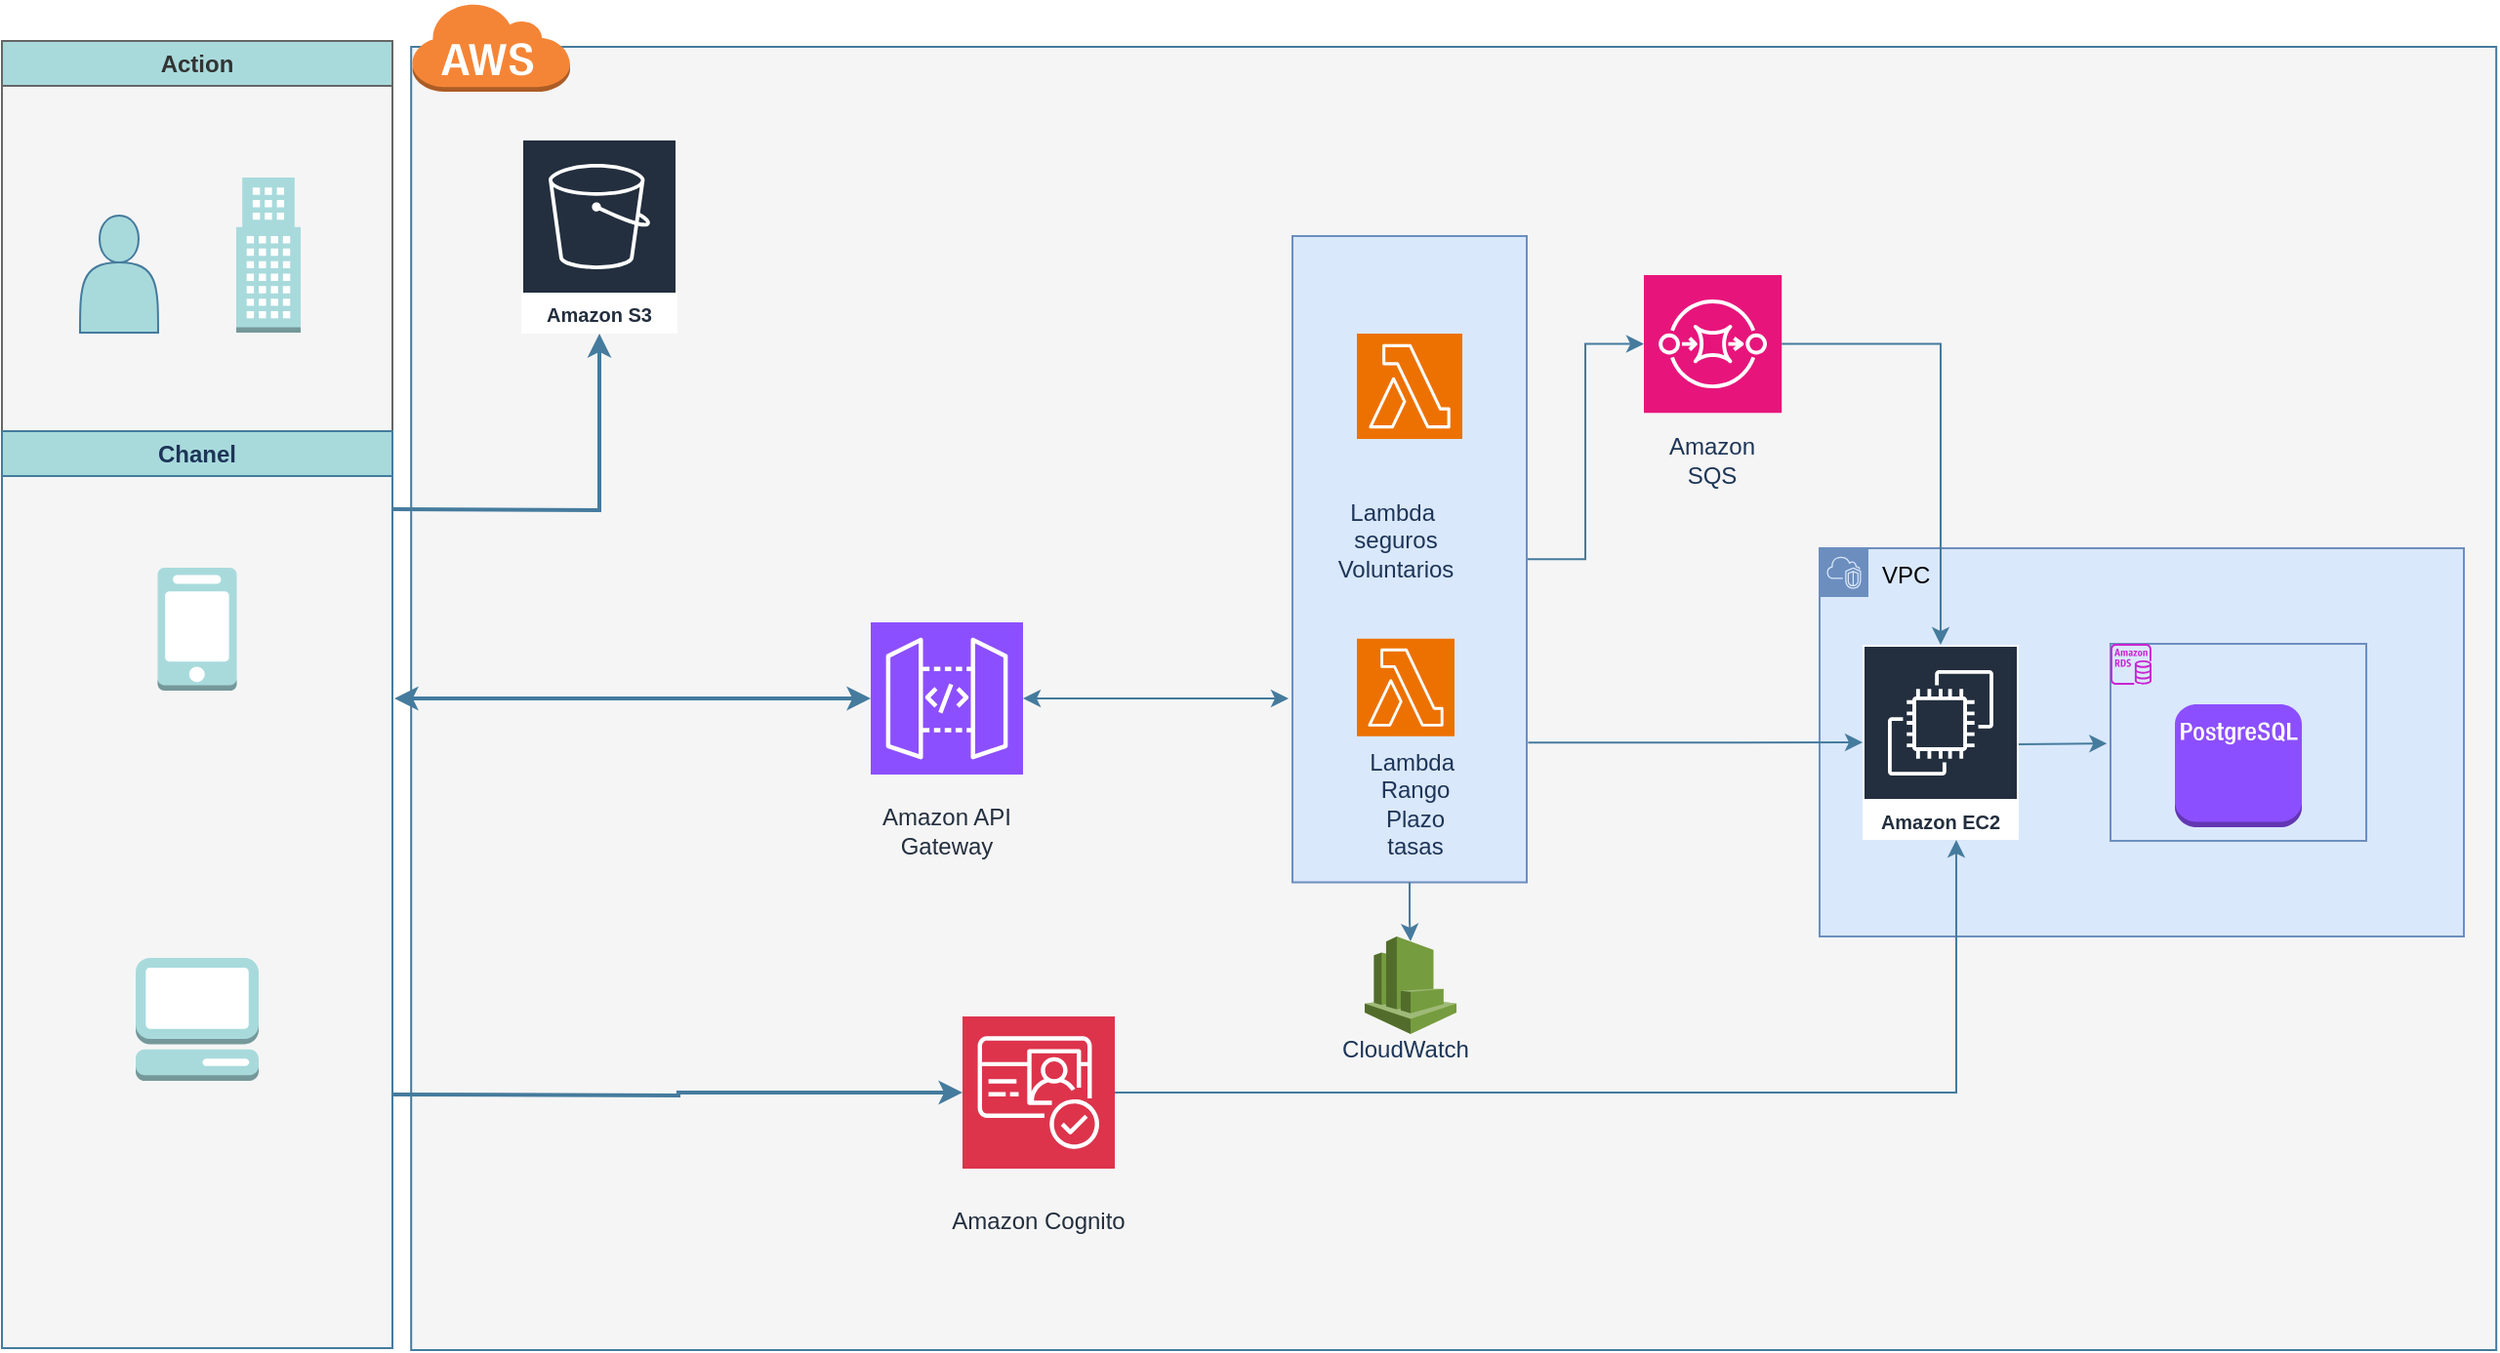 <mxfile version="24.7.13">
  <diagram id="ywR6_raGpAYFuiGUDOZS" name="Página-1">
    <mxGraphModel dx="1318" dy="875" grid="1" gridSize="10" guides="1" tooltips="1" connect="1" arrows="1" fold="1" page="1" pageScale="1" pageWidth="1100" pageHeight="850" math="0" shadow="0">
      <root>
        <mxCell id="0" />
        <mxCell id="1" parent="0" />
        <mxCell id="YnMVhsESWNrfiLVbUFRL-65" value="" style="rounded=0;arcSize=10;dashed=0;fillColor=#f5f5f5;strokeWidth=1;strokeColor=#457B9D;fontColor=#333333;" vertex="1" parent="1">
          <mxGeometry x="228.6" y="113" width="1068" height="668" as="geometry" />
        </mxCell>
        <mxCell id="YnMVhsESWNrfiLVbUFRL-7" value="Action" style="swimlane;whiteSpace=wrap;html=1;fillColor=#A8DADC;fontColor=#333333;strokeColor=#666666;fillStyle=solid;labelBackgroundColor=none;rounded=0;swimlaneFillColor=#F5F5F5;swimlaneLine=1;" vertex="1" parent="1">
          <mxGeometry x="19" y="110" width="200" height="200" as="geometry" />
        </mxCell>
        <mxCell id="YnMVhsESWNrfiLVbUFRL-10" value="" style="shape=actor;whiteSpace=wrap;html=1;fillColor=#A8DADC;strokeColor=#457B9D;labelBackgroundColor=none;fontColor=#1D3557;rounded=1;" vertex="1" parent="YnMVhsESWNrfiLVbUFRL-7">
          <mxGeometry x="40" y="89.5" width="40" height="60" as="geometry" />
        </mxCell>
        <mxCell id="YnMVhsESWNrfiLVbUFRL-11" value="" style="outlineConnect=0;dashed=0;verticalLabelPosition=bottom;verticalAlign=top;align=center;html=1;shape=mxgraph.aws3.office_building;fillColor=#A8DADC;strokeColor=#457B9D;labelBackgroundColor=none;fontColor=#1D3557;rounded=1;" vertex="1" parent="YnMVhsESWNrfiLVbUFRL-7">
          <mxGeometry x="120" y="70" width="33" height="79.5" as="geometry" />
        </mxCell>
        <mxCell id="YnMVhsESWNrfiLVbUFRL-32" style="edgeStyle=orthogonalEdgeStyle;rounded=0;orthogonalLoop=1;jettySize=auto;html=1;strokeColor=#457B9D;fontColor=#1D3557;fillColor=#A8DADC;strokeWidth=2;" edge="1" parent="1" target="YnMVhsESWNrfiLVbUFRL-34">
          <mxGeometry relative="1" as="geometry">
            <mxPoint x="219" y="350" as="sourcePoint" />
            <mxPoint x="349.333" y="287.6" as="targetPoint" />
          </mxGeometry>
        </mxCell>
        <mxCell id="YnMVhsESWNrfiLVbUFRL-8" value="Chanel" style="swimlane;whiteSpace=wrap;html=1;labelBackgroundColor=none;fillColor=#A8DADC;strokeColor=#457B9D;fontColor=#1D3557;rounded=0;swimlaneFillColor=#F5F5F5;" vertex="1" parent="1">
          <mxGeometry x="19" y="310" width="200" height="470" as="geometry" />
        </mxCell>
        <mxCell id="YnMVhsESWNrfiLVbUFRL-2" value="" style="outlineConnect=0;dashed=0;verticalLabelPosition=bottom;verticalAlign=top;align=center;html=1;shape=mxgraph.aws3.mobile_client;fillColor=#A8DADC;labelBackgroundColor=none;strokeColor=#457B9D;fontColor=#1D3557;rounded=1;" vertex="1" parent="YnMVhsESWNrfiLVbUFRL-8">
          <mxGeometry x="79.75" y="70" width="40.5" height="63" as="geometry" />
        </mxCell>
        <mxCell id="YnMVhsESWNrfiLVbUFRL-3" value="" style="outlineConnect=0;dashed=0;verticalLabelPosition=bottom;verticalAlign=top;align=center;html=1;shape=mxgraph.aws3.management_console;fillColor=#A8DADC;labelBackgroundColor=none;strokeColor=#457B9D;fontColor=#1D3557;rounded=1;" vertex="1" parent="YnMVhsESWNrfiLVbUFRL-8">
          <mxGeometry x="68.5" y="270" width="63" height="63" as="geometry" />
        </mxCell>
        <mxCell id="YnMVhsESWNrfiLVbUFRL-19" value="" style="sketch=0;points=[[0,0,0],[0.25,0,0],[0.5,0,0],[0.75,0,0],[1,0,0],[0,1,0],[0.25,1,0],[0.5,1,0],[0.75,1,0],[1,1,0],[0,0.25,0],[0,0.5,0],[0,0.75,0],[1,0.25,0],[1,0.5,0],[1,0.75,0]];outlineConnect=0;fontColor=#232F3E;fillColor=#DD344C;strokeColor=#ffffff;dashed=0;verticalLabelPosition=bottom;verticalAlign=top;align=center;html=1;fontSize=12;fontStyle=0;aspect=fixed;shape=mxgraph.aws4.resourceIcon;resIcon=mxgraph.aws4.cognito;" vertex="1" parent="1">
          <mxGeometry x="511" y="610" width="78" height="78" as="geometry" />
        </mxCell>
        <mxCell id="YnMVhsESWNrfiLVbUFRL-55" style="edgeStyle=orthogonalEdgeStyle;rounded=0;orthogonalLoop=1;jettySize=auto;html=1;strokeColor=#457B9D;fontColor=#1D3557;fillColor=#A8DADC;strokeWidth=1;" edge="1" parent="1" source="YnMVhsESWNrfiLVbUFRL-23" target="YnMVhsESWNrfiLVbUFRL-46">
          <mxGeometry relative="1" as="geometry" />
        </mxCell>
        <mxCell id="YnMVhsESWNrfiLVbUFRL-23" value="" style="verticalLabelPosition=bottom;verticalAlign=top;html=1;shape=mxgraph.basic.rect;fillColor2=none;strokeWidth=1;size=20;indent=5;strokeColor=#6c8ebf;fillColor=#dae8fc;" vertex="1" parent="1">
          <mxGeometry x="680" y="210" width="120" height="331.2" as="geometry" />
        </mxCell>
        <mxCell id="YnMVhsESWNrfiLVbUFRL-16" value="" style="sketch=0;points=[[0,0,0],[0.25,0,0],[0.5,0,0],[0.75,0,0],[1,0,0],[0,1,0],[0.25,1,0],[0.5,1,0],[0.75,1,0],[1,1,0],[0,0.25,0],[0,0.5,0],[0,0.75,0],[1,0.25,0],[1,0.5,0],[1,0.75,0]];outlineConnect=0;fontColor=#232F3E;fillColor=#ED7100;strokeColor=#ffffff;dashed=0;verticalLabelPosition=bottom;verticalAlign=top;align=center;html=1;fontSize=12;fontStyle=0;aspect=fixed;shape=mxgraph.aws4.resourceIcon;resIcon=mxgraph.aws4.lambda;" vertex="1" parent="1">
          <mxGeometry x="713" y="416.4" width="50" height="50" as="geometry" />
        </mxCell>
        <mxCell id="YnMVhsESWNrfiLVbUFRL-24" value="" style="sketch=0;points=[[0,0,0],[0.25,0,0],[0.5,0,0],[0.75,0,0],[1,0,0],[0,1,0],[0.25,1,0],[0.5,1,0],[0.75,1,0],[1,1,0],[0,0.25,0],[0,0.5,0],[0,0.75,0],[1,0.25,0],[1,0.5,0],[1,0.75,0]];outlineConnect=0;fontColor=#232F3E;fillColor=#ED7100;strokeColor=#ffffff;dashed=0;verticalLabelPosition=bottom;verticalAlign=top;align=center;html=1;fontSize=12;fontStyle=0;aspect=fixed;shape=mxgraph.aws4.resourceIcon;resIcon=mxgraph.aws4.lambda;" vertex="1" parent="1">
          <mxGeometry x="713" y="260.0" width="54" height="54" as="geometry" />
        </mxCell>
        <mxCell id="YnMVhsESWNrfiLVbUFRL-25" value="" style="sketch=0;points=[[0,0,0],[0.25,0,0],[0.5,0,0],[0.75,0,0],[1,0,0],[0,1,0],[0.25,1,0],[0.5,1,0],[0.75,1,0],[1,1,0],[0,0.25,0],[0,0.5,0],[0,0.75,0],[1,0.25,0],[1,0.5,0],[1,0.75,0]];outlineConnect=0;fontColor=#232F3E;fillColor=#8C4FFF;strokeColor=#ffffff;dashed=0;verticalLabelPosition=bottom;verticalAlign=top;align=center;html=1;fontSize=12;fontStyle=0;aspect=fixed;shape=mxgraph.aws4.resourceIcon;resIcon=mxgraph.aws4.api_gateway;" vertex="1" parent="1">
          <mxGeometry x="464" y="408" width="78" height="78" as="geometry" />
        </mxCell>
        <mxCell id="YnMVhsESWNrfiLVbUFRL-31" style="edgeStyle=orthogonalEdgeStyle;rounded=0;orthogonalLoop=1;jettySize=auto;html=1;entryX=0;entryY=0.5;entryDx=0;entryDy=0;entryPerimeter=0;strokeColor=#457B9D;fontColor=#1D3557;fillColor=#A8DADC;spacing=3;strokeWidth=2;" edge="1" parent="1" target="YnMVhsESWNrfiLVbUFRL-19">
          <mxGeometry relative="1" as="geometry">
            <mxPoint x="219" y="650" as="sourcePoint" />
          </mxGeometry>
        </mxCell>
        <mxCell id="YnMVhsESWNrfiLVbUFRL-34" value="Amazon S3" style="sketch=0;outlineConnect=0;fontColor=#232F3E;gradientColor=none;strokeColor=#ffffff;fillColor=#232F3E;dashed=0;verticalLabelPosition=middle;verticalAlign=bottom;align=center;html=1;whiteSpace=wrap;fontSize=10;fontStyle=1;spacing=3;shape=mxgraph.aws4.productIcon;prIcon=mxgraph.aws4.s3;" vertex="1" parent="1">
          <mxGeometry x="285" y="160" width="80" height="100" as="geometry" />
        </mxCell>
        <mxCell id="YnMVhsESWNrfiLVbUFRL-35" value="&lt;span style=&quot;color: rgb(35, 47, 62); text-wrap: nowrap;&quot;&gt;Amazon Cognito&lt;/span&gt;" style="text;html=1;align=center;verticalAlign=middle;whiteSpace=wrap;rounded=0;fontColor=#1D3557;" vertex="1" parent="1">
          <mxGeometry x="520" y="700" width="60" height="30" as="geometry" />
        </mxCell>
        <mxCell id="YnMVhsESWNrfiLVbUFRL-36" value="&lt;span style=&quot;color: rgb(35, 47, 62); text-wrap: nowrap;&quot;&gt;Amazon API&lt;/span&gt;&lt;br style=&quot;color: rgb(35, 47, 62); text-wrap: nowrap;&quot;&gt;&lt;span style=&quot;color: rgb(35, 47, 62); text-wrap: nowrap;&quot;&gt;Gateway&lt;/span&gt;" style="text;html=1;align=center;verticalAlign=middle;whiteSpace=wrap;rounded=0;fontColor=#1D3557;" vertex="1" parent="1">
          <mxGeometry x="473" y="500" width="60" height="30" as="geometry" />
        </mxCell>
        <mxCell id="YnMVhsESWNrfiLVbUFRL-37" value="Lambda&amp;nbsp;&lt;div&gt;seguros Voluntarios&lt;/div&gt;" style="text;html=1;align=center;verticalAlign=middle;whiteSpace=wrap;rounded=0;fontColor=#1D3557;" vertex="1" parent="1">
          <mxGeometry x="703" y="350.6" width="60" height="30" as="geometry" />
        </mxCell>
        <mxCell id="YnMVhsESWNrfiLVbUFRL-38" value="Lambda&amp;nbsp;&lt;div&gt;Rango Plazo tasas&lt;/div&gt;" style="text;html=1;align=center;verticalAlign=middle;whiteSpace=wrap;rounded=0;fontColor=#1D3557;" vertex="1" parent="1">
          <mxGeometry x="713" y="486.0" width="60" height="30" as="geometry" />
        </mxCell>
        <mxCell id="YnMVhsESWNrfiLVbUFRL-42" value="VPC" style="points=[[0,0],[0.25,0],[0.5,0],[0.75,0],[1,0],[1,0.25],[1,0.5],[1,0.75],[1,1],[0.75,1],[0.5,1],[0.25,1],[0,1],[0,0.75],[0,0.5],[0,0.25]];outlineConnect=0;html=1;whiteSpace=wrap;fontSize=12;fontStyle=0;container=1;pointerEvents=0;collapsible=0;recursiveResize=0;shape=mxgraph.aws4.group;grIcon=mxgraph.aws4.group_vpc2;strokeColor=#6c8ebf;fillColor=#dae8fc;verticalAlign=top;align=left;spacingLeft=30;dashed=0;" vertex="1" parent="1">
          <mxGeometry x="950" y="370" width="330" height="199" as="geometry" />
        </mxCell>
        <mxCell id="YnMVhsESWNrfiLVbUFRL-85" value="" style="rounded=0;whiteSpace=wrap;html=1;strokeColor=#6c8ebf;fillColor=#dae8fc;" vertex="1" parent="YnMVhsESWNrfiLVbUFRL-42">
          <mxGeometry x="149" y="49" width="131" height="101" as="geometry" />
        </mxCell>
        <mxCell id="YnMVhsESWNrfiLVbUFRL-28" value="" style="outlineConnect=0;dashed=0;verticalLabelPosition=bottom;verticalAlign=top;align=center;html=1;shape=mxgraph.aws3.postgre_sql_instance;fillColor=#8C4FFF;gradientColor=none;strokeColor=#457B9D;fontColor=#1D3557;" vertex="1" parent="YnMVhsESWNrfiLVbUFRL-42">
          <mxGeometry x="182" y="80" width="65" height="63" as="geometry" />
        </mxCell>
        <mxCell id="YnMVhsESWNrfiLVbUFRL-80" value="" style="sketch=0;outlineConnect=0;fontColor=#232F3E;gradientColor=none;fillColor=#C925D1;strokeColor=none;dashed=0;verticalLabelPosition=bottom;verticalAlign=top;align=center;html=1;fontSize=12;fontStyle=0;aspect=fixed;pointerEvents=1;shape=mxgraph.aws4.rds_instance;" vertex="1" parent="YnMVhsESWNrfiLVbUFRL-42">
          <mxGeometry x="149" y="49" width="21" height="21" as="geometry" />
        </mxCell>
        <mxCell id="YnMVhsESWNrfiLVbUFRL-79" value="" style="endArrow=classic;html=1;rounded=0;strokeColor=#457B9D;fontColor=#1D3557;fillColor=#A8DADC;entryX=-0.014;entryY=0.506;entryDx=0;entryDy=0;entryPerimeter=0;" edge="1" parent="YnMVhsESWNrfiLVbUFRL-42" target="YnMVhsESWNrfiLVbUFRL-85">
          <mxGeometry width="50" height="50" relative="1" as="geometry">
            <mxPoint x="101" y="100.482" as="sourcePoint" />
            <mxPoint x="150.254" y="98.514" as="targetPoint" />
          </mxGeometry>
        </mxCell>
        <mxCell id="YnMVhsESWNrfiLVbUFRL-90" style="edgeStyle=orthogonalEdgeStyle;rounded=0;orthogonalLoop=1;jettySize=auto;html=1;exitX=1;exitY=0.5;exitDx=0;exitDy=0;exitPerimeter=0;strokeColor=#457B9D;fontColor=#1D3557;fillColor=#A8DADC;" edge="1" parent="1" source="YnMVhsESWNrfiLVbUFRL-46" target="YnMVhsESWNrfiLVbUFRL-73">
          <mxGeometry relative="1" as="geometry" />
        </mxCell>
        <mxCell id="YnMVhsESWNrfiLVbUFRL-46" value="" style="sketch=0;points=[[0,0,0],[0.25,0,0],[0.5,0,0],[0.75,0,0],[1,0,0],[0,1,0],[0.25,1,0],[0.5,1,0],[0.75,1,0],[1,1,0],[0,0.25,0],[0,0.5,0],[0,0.75,0],[1,0.25,0],[1,0.5,0],[1,0.75,0]];outlineConnect=0;fontColor=#232F3E;fillColor=#E7157B;strokeColor=#ffffff;dashed=0;verticalLabelPosition=bottom;verticalAlign=top;align=center;html=1;fontSize=12;fontStyle=0;aspect=fixed;shape=mxgraph.aws4.resourceIcon;resIcon=mxgraph.aws4.sqs;" vertex="1" parent="1">
          <mxGeometry x="860" y="230" width="70.6" height="70.6" as="geometry" />
        </mxCell>
        <mxCell id="YnMVhsESWNrfiLVbUFRL-48" value="Amazon SQS" style="text;html=1;align=center;verticalAlign=middle;whiteSpace=wrap;rounded=0;fontColor=#1D3557;" vertex="1" parent="1">
          <mxGeometry x="865.3" y="310" width="60" height="30" as="geometry" />
        </mxCell>
        <mxCell id="YnMVhsESWNrfiLVbUFRL-53" value="" style="endArrow=classic;startArrow=classic;html=1;rounded=0;strokeColor=#457B9D;fontColor=#1D3557;fillColor=#A8DADC;strokeWidth=1;" edge="1" parent="1" source="YnMVhsESWNrfiLVbUFRL-25">
          <mxGeometry width="50" height="50" relative="1" as="geometry">
            <mxPoint x="473" y="500" as="sourcePoint" />
            <mxPoint x="678" y="447" as="targetPoint" />
          </mxGeometry>
        </mxCell>
        <mxCell id="YnMVhsESWNrfiLVbUFRL-54" value="" style="endArrow=classic;startArrow=classic;html=1;rounded=0;strokeColor=#457B9D;fontColor=#1D3557;fillColor=#A8DADC;entryX=0;entryY=0.5;entryDx=0;entryDy=0;entryPerimeter=0;strokeWidth=2;" edge="1" parent="1" target="YnMVhsESWNrfiLVbUFRL-25">
          <mxGeometry width="50" height="50" relative="1" as="geometry">
            <mxPoint x="220" y="447" as="sourcePoint" />
            <mxPoint x="448" y="390.855" as="targetPoint" />
          </mxGeometry>
        </mxCell>
        <mxCell id="YnMVhsESWNrfiLVbUFRL-68" value="" style="dashed=0;html=1;shape=mxgraph.aws3.cloud;fillColor=#F58536;gradientColor=none;dashed=0;strokeColor=#457B9D;fontColor=#1D3557;" vertex="1" parent="1">
          <mxGeometry x="228.6" y="90" width="81.4" height="46" as="geometry" />
        </mxCell>
        <mxCell id="YnMVhsESWNrfiLVbUFRL-73" value="Amazon EC2" style="sketch=0;outlineConnect=0;fontColor=#232F3E;gradientColor=none;strokeColor=#ffffff;fillColor=#232F3E;dashed=0;verticalLabelPosition=middle;verticalAlign=bottom;align=center;html=1;whiteSpace=wrap;fontSize=10;fontStyle=1;spacing=3;shape=mxgraph.aws4.productIcon;prIcon=mxgraph.aws4.ec2;" vertex="1" parent="1">
          <mxGeometry x="972" y="419.5" width="80" height="100" as="geometry" />
        </mxCell>
        <mxCell id="YnMVhsESWNrfiLVbUFRL-76" value="" style="endArrow=classic;html=1;rounded=0;strokeColor=#457B9D;fontColor=#1D3557;fillColor=#A8DADC;exitX=1.006;exitY=0.784;exitDx=0;exitDy=0;exitPerimeter=0;" edge="1" parent="1" source="YnMVhsESWNrfiLVbUFRL-23" target="YnMVhsESWNrfiLVbUFRL-73">
          <mxGeometry width="50" height="50" relative="1" as="geometry">
            <mxPoint x="930" y="390" as="sourcePoint" />
            <mxPoint x="980" y="340" as="targetPoint" />
          </mxGeometry>
        </mxCell>
        <mxCell id="YnMVhsESWNrfiLVbUFRL-91" style="edgeStyle=orthogonalEdgeStyle;rounded=0;orthogonalLoop=1;jettySize=auto;html=1;exitX=1;exitY=0.5;exitDx=0;exitDy=0;exitPerimeter=0;strokeColor=#457B9D;fontColor=#1D3557;fillColor=#A8DADC;" edge="1" parent="1" source="YnMVhsESWNrfiLVbUFRL-19" target="YnMVhsESWNrfiLVbUFRL-73">
          <mxGeometry relative="1" as="geometry">
            <Array as="points">
              <mxPoint x="1020" y="649" />
            </Array>
          </mxGeometry>
        </mxCell>
        <mxCell id="YnMVhsESWNrfiLVbUFRL-92" value="" style="outlineConnect=0;dashed=0;verticalLabelPosition=bottom;verticalAlign=top;align=center;html=1;shape=mxgraph.aws3.cloudwatch;fillColor=#759C3E;gradientColor=none;strokeColor=#457B9D;fontColor=#1D3557;" vertex="1" parent="1">
          <mxGeometry x="717" y="569" width="47" height="50" as="geometry" />
        </mxCell>
        <mxCell id="YnMVhsESWNrfiLVbUFRL-94" style="edgeStyle=orthogonalEdgeStyle;rounded=0;orthogonalLoop=1;jettySize=auto;html=1;entryX=0.5;entryY=0.05;entryDx=0;entryDy=0;entryPerimeter=0;strokeColor=#457B9D;fontColor=#1D3557;fillColor=#A8DADC;" edge="1" parent="1" source="YnMVhsESWNrfiLVbUFRL-23" target="YnMVhsESWNrfiLVbUFRL-92">
          <mxGeometry relative="1" as="geometry" />
        </mxCell>
        <mxCell id="YnMVhsESWNrfiLVbUFRL-95" value="CloudWatch" style="text;html=1;align=center;verticalAlign=middle;whiteSpace=wrap;rounded=0;fontColor=#1D3557;" vertex="1" parent="1">
          <mxGeometry x="708" y="612" width="60" height="30" as="geometry" />
        </mxCell>
      </root>
    </mxGraphModel>
  </diagram>
</mxfile>
